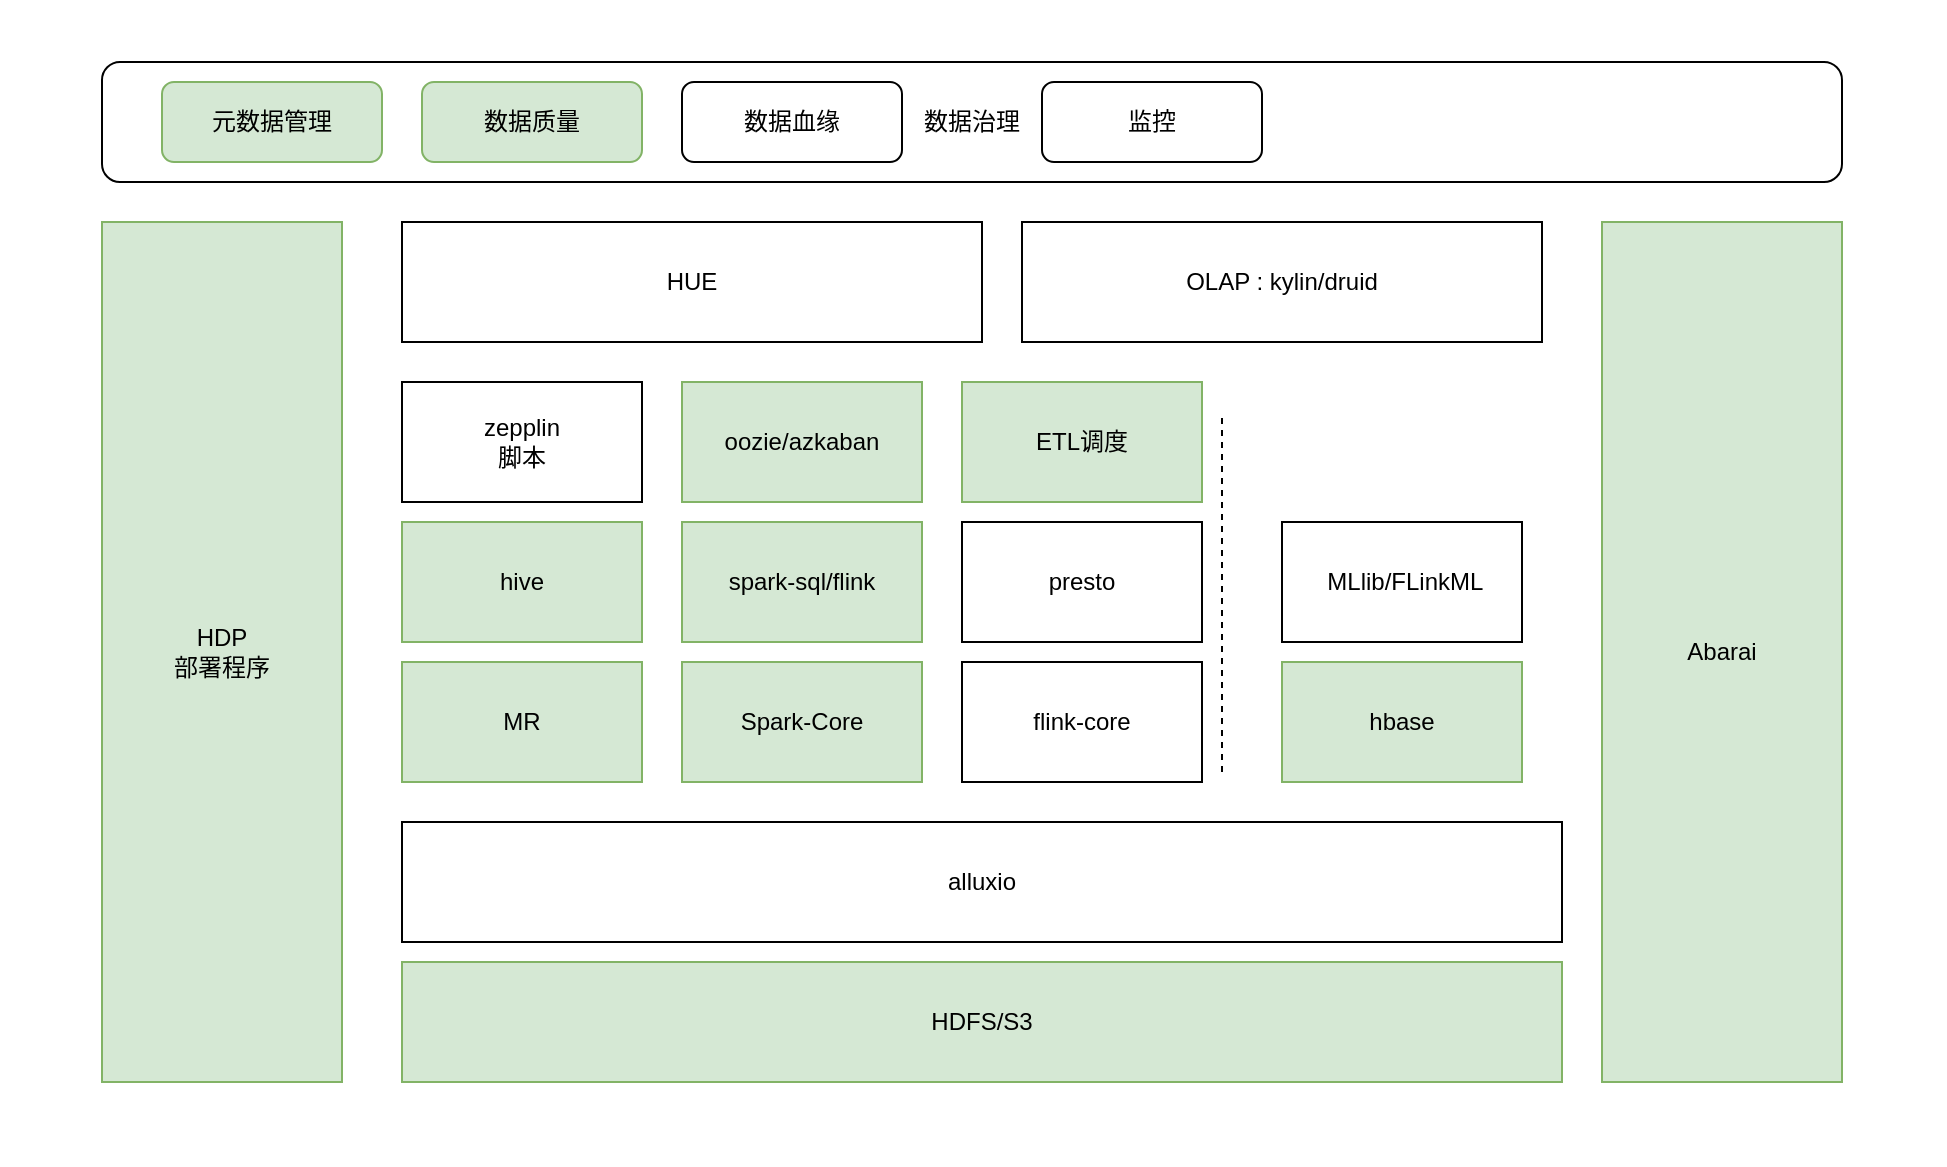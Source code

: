 <mxfile version="10.8.0" type="github"><diagram id="Q3wuDPSz-Cn739jzGUOX" name="è¯å¸-åºæ¬æçæ¶æ"><mxGraphModel dx="1985" dy="1821" grid="1" gridSize="10" guides="1" tooltips="1" connect="1" arrows="1" fold="1" page="1" pageScale="1" pageWidth="827" pageHeight="1169" math="0" shadow="0"><root><mxCell id="0"/><mxCell id="1" parent="0"/><mxCell id="eUGrWnPqTdf-DOsstyi4-1" value="HDFS/S3" style="rounded=0;whiteSpace=wrap;html=1;fillColor=#d5e8d4;strokeColor=#82b366;" parent="1" vertex="1"><mxGeometry x="160" y="400" width="580" height="60" as="geometry"/></mxCell><mxCell id="eUGrWnPqTdf-DOsstyi4-2" value="MR" style="rounded=0;whiteSpace=wrap;html=1;fillColor=#d5e8d4;strokeColor=#82b366;" parent="1" vertex="1"><mxGeometry x="160" y="250" width="120" height="60" as="geometry"/></mxCell><mxCell id="eUGrWnPqTdf-DOsstyi4-3" value="Spark-Core" style="rounded=0;whiteSpace=wrap;html=1;fillColor=#d5e8d4;strokeColor=#82b366;" parent="1" vertex="1"><mxGeometry x="300" y="250" width="120" height="60" as="geometry"/></mxCell><mxCell id="eUGrWnPqTdf-DOsstyi4-4" value="zepplin&lt;br&gt;脚本&lt;br&gt;" style="rounded=0;whiteSpace=wrap;html=1;" parent="1" vertex="1"><mxGeometry x="160" y="110" width="120" height="60" as="geometry"/></mxCell><mxCell id="eUGrWnPqTdf-DOsstyi4-5" value="oozie/azkaban" style="rounded=0;whiteSpace=wrap;html=1;fillColor=#d5e8d4;strokeColor=#82b366;" parent="1" vertex="1"><mxGeometry x="300" y="110" width="120" height="60" as="geometry"/></mxCell><mxCell id="QPaSp6uj247SDelY9Qds-12" value="ETL调度" style="rounded=0;whiteSpace=wrap;html=1;fillColor=#d5e8d4;strokeColor=#82b366;" parent="1" vertex="1"><mxGeometry x="440" y="110" width="120" height="60" as="geometry"/></mxCell><mxCell id="eUGrWnPqTdf-DOsstyi4-6" value="HUE" style="rounded=0;whiteSpace=wrap;html=1;" parent="1" vertex="1"><mxGeometry x="160" y="30" width="290" height="60" as="geometry"/></mxCell><mxCell id="eUGrWnPqTdf-DOsstyi4-7" value="HDP&lt;br&gt;部署程序&lt;br&gt;" style="rounded=0;whiteSpace=wrap;html=1;fillColor=#d5e8d4;strokeColor=#82b366;" parent="1" vertex="1"><mxGeometry x="10" y="30" width="120" height="430" as="geometry"/></mxCell><mxCell id="eUGrWnPqTdf-DOsstyi4-8" value="alluxio" style="rounded=0;whiteSpace=wrap;html=1;" parent="1" vertex="1"><mxGeometry x="160" y="330" width="580" height="60" as="geometry"/></mxCell><mxCell id="eUGrWnPqTdf-DOsstyi4-9" value="hive" style="rounded=0;whiteSpace=wrap;html=1;fillColor=#d5e8d4;strokeColor=#82b366;" parent="1" vertex="1"><mxGeometry x="160" y="180" width="120" height="60" as="geometry"/></mxCell><mxCell id="eUGrWnPqTdf-DOsstyi4-10" value="spark-sql/flink" style="rounded=0;whiteSpace=wrap;html=1;fillColor=#d5e8d4;strokeColor=#82b366;" parent="1" vertex="1"><mxGeometry x="300" y="180" width="120" height="60" as="geometry"/></mxCell><mxCell id="QPaSp6uj247SDelY9Qds-1" value="presto" style="rounded=0;whiteSpace=wrap;html=1;" parent="1" vertex="1"><mxGeometry x="440" y="180" width="120" height="60" as="geometry"/></mxCell><mxCell id="QPaSp6uj247SDelY9Qds-2" value="flink-core" style="rounded=0;whiteSpace=wrap;html=1;" parent="1" vertex="1"><mxGeometry x="440" y="250" width="120" height="60" as="geometry"/></mxCell><mxCell id="QPaSp6uj247SDelY9Qds-3" value="" style="endArrow=none;dashed=1;html=1;" parent="1" edge="1"><mxGeometry width="50" height="50" relative="1" as="geometry"><mxPoint x="570" y="305" as="sourcePoint"/><mxPoint x="570" y="125" as="targetPoint"/></mxGeometry></mxCell><mxCell id="QPaSp6uj247SDelY9Qds-4" value="hbase" style="rounded=0;whiteSpace=wrap;html=1;fillColor=#d5e8d4;strokeColor=#82b366;" parent="1" vertex="1"><mxGeometry x="600" y="250" width="120" height="60" as="geometry"/></mxCell><mxCell id="QPaSp6uj247SDelY9Qds-5" value="&amp;nbsp;MLlib/FLinkML" style="rounded=0;whiteSpace=wrap;html=1;" parent="1" vertex="1"><mxGeometry x="600" y="180" width="120" height="60" as="geometry"/></mxCell><mxCell id="QPaSp6uj247SDelY9Qds-7" value="OLAP : kylin/druid" style="rounded=0;whiteSpace=wrap;html=1;" parent="1" vertex="1"><mxGeometry x="470" y="30" width="260" height="60" as="geometry"/></mxCell><mxCell id="QPaSp6uj247SDelY9Qds-8" value="Abarai" style="rounded=0;whiteSpace=wrap;html=1;fillColor=#d5e8d4;strokeColor=#82b366;" parent="1" vertex="1"><mxGeometry x="760" y="30" width="120" height="430" as="geometry"/></mxCell><mxCell id="QPaSp6uj247SDelY9Qds-9" value="" style="endArrow=none;dashed=1;html=1;" parent="1" edge="1"><mxGeometry width="50" height="50" relative="1" as="geometry"><mxPoint x="-40" y="-80" as="sourcePoint"/><mxPoint x="-40" y="-80" as="targetPoint"/><Array as="points"><mxPoint x="-40" y="-80"/></Array></mxGeometry></mxCell><mxCell id="QPaSp6uj247SDelY9Qds-10" value="" style="endArrow=none;dashed=1;html=1;" parent="1" edge="1"><mxGeometry width="50" height="50" relative="1" as="geometry"><mxPoint x="930" y="500" as="sourcePoint"/><mxPoint x="930" y="500" as="targetPoint"/></mxGeometry></mxCell><mxCell id="QPaSp6uj247SDelY9Qds-11" value="数据治理" style="rounded=1;whiteSpace=wrap;html=1;" parent="1" vertex="1"><mxGeometry x="10" y="-50" width="870" height="60" as="geometry"/></mxCell><mxCell id="A1Hrz4NG6tWola3slyt5-1" value="元数据管理" style="rounded=1;whiteSpace=wrap;html=1;fillColor=#d5e8d4;strokeColor=#82b366;" vertex="1" parent="1"><mxGeometry x="40" y="-40" width="110" height="40" as="geometry"/></mxCell><mxCell id="A1Hrz4NG6tWola3slyt5-2" value="数据质量" style="rounded=1;whiteSpace=wrap;html=1;fillColor=#d5e8d4;strokeColor=#82b366;" vertex="1" parent="1"><mxGeometry x="170" y="-40" width="110" height="40" as="geometry"/></mxCell><mxCell id="A1Hrz4NG6tWola3slyt5-3" value="数据血缘" style="rounded=1;whiteSpace=wrap;html=1;" vertex="1" parent="1"><mxGeometry x="300" y="-40" width="110" height="40" as="geometry"/></mxCell><mxCell id="A1Hrz4NG6tWola3slyt5-4" value="监控" style="rounded=1;whiteSpace=wrap;html=1;" vertex="1" parent="1"><mxGeometry x="480" y="-40" width="110" height="40" as="geometry"/></mxCell></root></mxGraphModel></diagram></mxfile>
